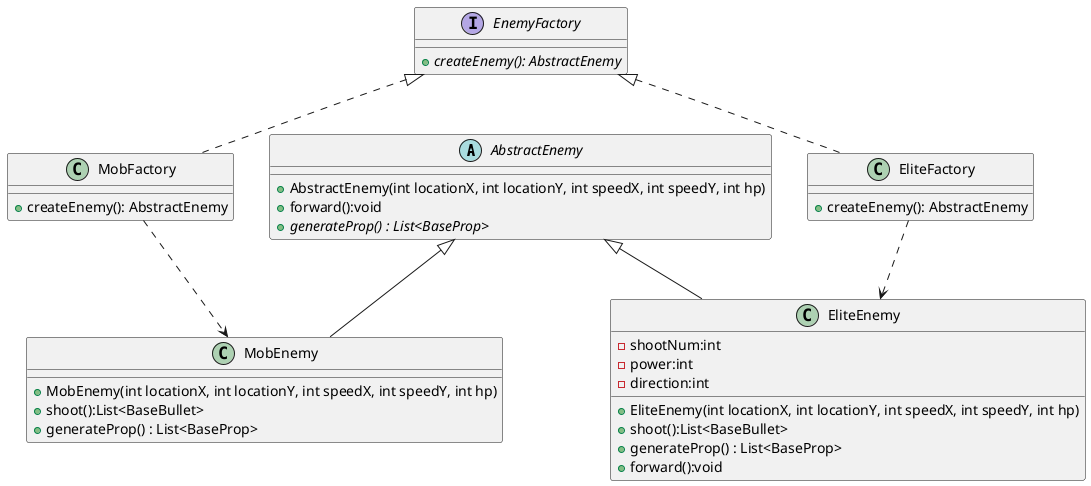 @startuml
'https://plantuml.com/class-diagram

abstract class AbstractEnemy {
    + AbstractEnemy(int locationX, int locationY, int speedX, int speedY, int hp)
    + forward():void
    + {abstract} generateProp() : List<BaseProp>
}


class MobEnemy {
    + MobEnemy(int locationX, int locationY, int speedX, int speedY, int hp)
    + shoot():List<BaseBullet>
    + generateProp() : List<BaseProp>
}

AbstractEnemy <|-- MobEnemy

class EliteEnemy {
    - shootNum:int
    - power:int
    - direction:int
    + EliteEnemy(int locationX, int locationY, int speedX, int speedY, int hp)
    + shoot():List<BaseBullet>
    + generateProp() : List<BaseProp>
    + forward():void
}

AbstractEnemy <|-- EliteEnemy

interface EnemyFactory {
    + {abstract} createEnemy(): AbstractEnemy
}

class MobFactory {
    + createEnemy(): AbstractEnemy
}

class EliteFactory {
    + createEnemy(): AbstractEnemy
}

EnemyFactory <|.. MobFactory
EnemyFactory <|.. EliteFactory

MobFactory ..> MobEnemy
EliteFactory ..> EliteEnemy

@enduml